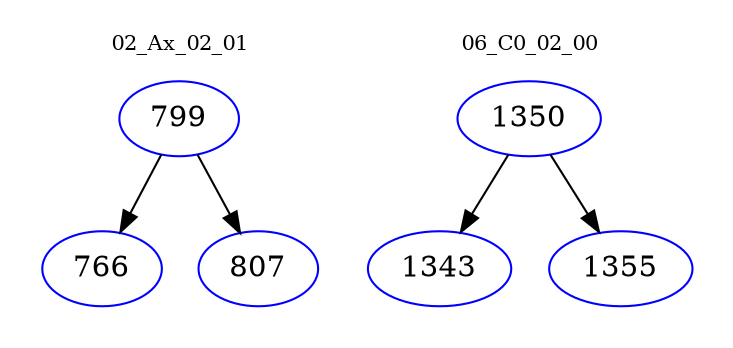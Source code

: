 digraph{
subgraph cluster_0 {
color = white
label = "02_Ax_02_01";
fontsize=10;
T0_799 [label="799", color="blue"]
T0_799 -> T0_766 [color="black"]
T0_766 [label="766", color="blue"]
T0_799 -> T0_807 [color="black"]
T0_807 [label="807", color="blue"]
}
subgraph cluster_1 {
color = white
label = "06_C0_02_00";
fontsize=10;
T1_1350 [label="1350", color="blue"]
T1_1350 -> T1_1343 [color="black"]
T1_1343 [label="1343", color="blue"]
T1_1350 -> T1_1355 [color="black"]
T1_1355 [label="1355", color="blue"]
}
}
